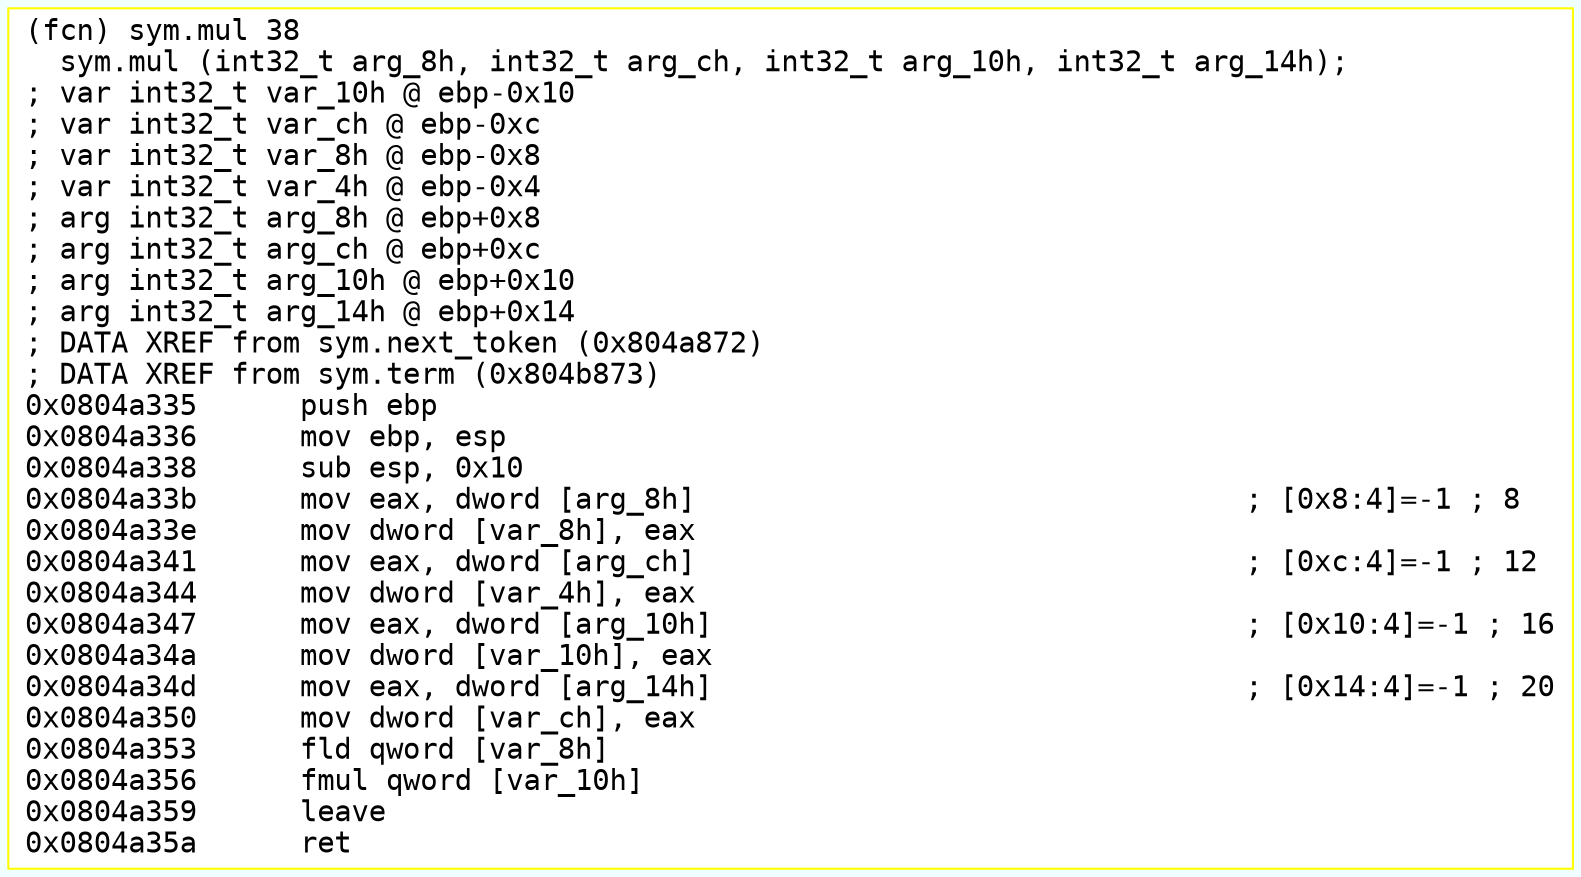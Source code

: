 digraph code {
	graph [bgcolor=azure fontsize=8 fontname="Courier" splines="ortho"];
	node [fillcolor=gray style=filled shape=box];
	edge [arrowhead="normal"];
	"0x0804a335" [URL="sym.mul/0x0804a335", fillcolor="white",color="yellow", fontname="Courier",label="(fcn) sym.mul 38\l  sym.mul (int32_t arg_8h, int32_t arg_ch, int32_t arg_10h, int32_t arg_14h);\l; var int32_t var_10h @ ebp-0x10\l; var int32_t var_ch @ ebp-0xc\l; var int32_t var_8h @ ebp-0x8\l; var int32_t var_4h @ ebp-0x4\l; arg int32_t arg_8h @ ebp+0x8\l; arg int32_t arg_ch @ ebp+0xc\l; arg int32_t arg_10h @ ebp+0x10\l; arg int32_t arg_14h @ ebp+0x14\l; DATA XREF from sym.next_token (0x804a872)\l; DATA XREF from sym.term (0x804b873)\l0x0804a335      push ebp\l0x0804a336      mov ebp, esp\l0x0804a338      sub esp, 0x10\l0x0804a33b      mov eax, dword [arg_8h]                                ; [0x8:4]=-1 ; 8\l0x0804a33e      mov dword [var_8h], eax\l0x0804a341      mov eax, dword [arg_ch]                                ; [0xc:4]=-1 ; 12\l0x0804a344      mov dword [var_4h], eax\l0x0804a347      mov eax, dword [arg_10h]                               ; [0x10:4]=-1 ; 16\l0x0804a34a      mov dword [var_10h], eax\l0x0804a34d      mov eax, dword [arg_14h]                               ; [0x14:4]=-1 ; 20\l0x0804a350      mov dword [var_ch], eax\l0x0804a353      fld qword [var_8h]\l0x0804a356      fmul qword [var_10h]\l0x0804a359      leave\l0x0804a35a      ret\l"]
}
